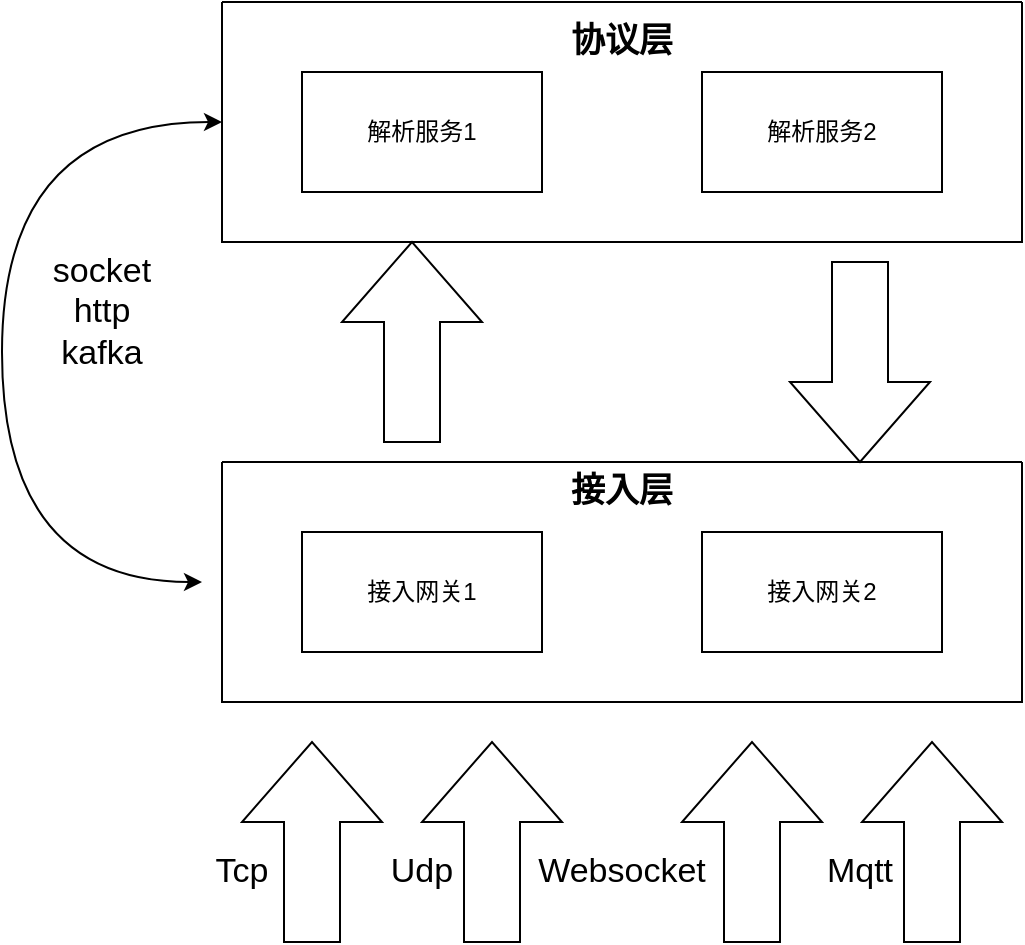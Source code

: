 <mxfile version="20.8.19" type="github">
  <diagram name="第 1 页" id="VBkTwmMw8Twz73WTKEvl">
    <mxGraphModel dx="746" dy="1599" grid="1" gridSize="10" guides="1" tooltips="1" connect="1" arrows="1" fold="1" page="1" pageScale="1" pageWidth="827" pageHeight="1169" math="0" shadow="0">
      <root>
        <mxCell id="0" />
        <mxCell id="1" parent="0" />
        <mxCell id="XKYg5dqnUTp-qycACsAL-23" value="" style="swimlane;startSize=0;" vertex="1" parent="1">
          <mxGeometry x="160" y="-1110" width="400" height="120" as="geometry">
            <mxRectangle x="70" y="-900" width="50" height="40" as="alternateBounds" />
          </mxGeometry>
        </mxCell>
        <mxCell id="XKYg5dqnUTp-qycACsAL-1" value="解析服务1" style="rounded=0;whiteSpace=wrap;html=1;" vertex="1" parent="XKYg5dqnUTp-qycACsAL-23">
          <mxGeometry x="40" y="35" width="120" height="60" as="geometry" />
        </mxCell>
        <mxCell id="XKYg5dqnUTp-qycACsAL-21" value="解析服务2" style="rounded=0;whiteSpace=wrap;html=1;" vertex="1" parent="XKYg5dqnUTp-qycACsAL-23">
          <mxGeometry x="240" y="35" width="120" height="60" as="geometry" />
        </mxCell>
        <mxCell id="XKYg5dqnUTp-qycACsAL-30" value="协议层" style="text;html=1;strokeColor=none;fillColor=none;align=center;verticalAlign=middle;whiteSpace=wrap;rounded=0;fontStyle=1;fontSize=17;" vertex="1" parent="XKYg5dqnUTp-qycACsAL-23">
          <mxGeometry x="170" y="5" width="60" height="30" as="geometry" />
        </mxCell>
        <mxCell id="XKYg5dqnUTp-qycACsAL-26" value="" style="swimlane;startSize=0;" vertex="1" parent="1">
          <mxGeometry x="160" y="-880" width="400" height="120" as="geometry">
            <mxRectangle x="70" y="-900" width="50" height="40" as="alternateBounds" />
          </mxGeometry>
        </mxCell>
        <mxCell id="XKYg5dqnUTp-qycACsAL-27" value="接入网关1" style="rounded=0;whiteSpace=wrap;html=1;" vertex="1" parent="XKYg5dqnUTp-qycACsAL-26">
          <mxGeometry x="40" y="35" width="120" height="60" as="geometry" />
        </mxCell>
        <mxCell id="XKYg5dqnUTp-qycACsAL-28" value="接入网关2" style="rounded=0;whiteSpace=wrap;html=1;" vertex="1" parent="XKYg5dqnUTp-qycACsAL-26">
          <mxGeometry x="240" y="35" width="120" height="60" as="geometry" />
        </mxCell>
        <mxCell id="XKYg5dqnUTp-qycACsAL-29" value="接入层" style="text;html=1;strokeColor=none;fillColor=none;align=center;verticalAlign=middle;whiteSpace=wrap;rounded=0;fontStyle=1;fontSize=17;" vertex="1" parent="XKYg5dqnUTp-qycACsAL-26">
          <mxGeometry x="170" width="60" height="30" as="geometry" />
        </mxCell>
        <mxCell id="XKYg5dqnUTp-qycACsAL-37" value="" style="html=1;shadow=0;dashed=0;align=center;verticalAlign=middle;shape=mxgraph.arrows2.arrow;dy=0.6;dx=40;direction=north;notch=0;fontSize=17;" vertex="1" parent="1">
          <mxGeometry x="170" y="-740" width="70" height="100" as="geometry" />
        </mxCell>
        <mxCell id="XKYg5dqnUTp-qycACsAL-38" value="" style="html=1;shadow=0;dashed=0;align=center;verticalAlign=middle;shape=mxgraph.arrows2.arrow;dy=0.6;dx=40;direction=north;notch=0;fontSize=17;" vertex="1" parent="1">
          <mxGeometry x="260" y="-740" width="70" height="100" as="geometry" />
        </mxCell>
        <mxCell id="XKYg5dqnUTp-qycACsAL-39" value="" style="html=1;shadow=0;dashed=0;align=center;verticalAlign=middle;shape=mxgraph.arrows2.arrow;dy=0.6;dx=40;direction=north;notch=0;fontSize=17;" vertex="1" parent="1">
          <mxGeometry x="480" y="-740" width="70" height="100" as="geometry" />
        </mxCell>
        <mxCell id="XKYg5dqnUTp-qycACsAL-40" value="" style="html=1;shadow=0;dashed=0;align=center;verticalAlign=middle;shape=mxgraph.arrows2.arrow;dy=0.6;dx=40;direction=north;notch=0;fontSize=17;" vertex="1" parent="1">
          <mxGeometry x="390" y="-740" width="70" height="100" as="geometry" />
        </mxCell>
        <mxCell id="XKYg5dqnUTp-qycACsAL-42" value="Tcp" style="text;html=1;strokeColor=none;fillColor=none;align=center;verticalAlign=middle;whiteSpace=wrap;rounded=0;fontSize=17;" vertex="1" parent="1">
          <mxGeometry x="140" y="-690" width="60" height="30" as="geometry" />
        </mxCell>
        <mxCell id="XKYg5dqnUTp-qycACsAL-43" value="Udp" style="text;html=1;strokeColor=none;fillColor=none;align=center;verticalAlign=middle;whiteSpace=wrap;rounded=0;fontSize=17;" vertex="1" parent="1">
          <mxGeometry x="230" y="-690" width="60" height="30" as="geometry" />
        </mxCell>
        <mxCell id="XKYg5dqnUTp-qycACsAL-44" value="Websocket" style="text;html=1;strokeColor=none;fillColor=none;align=center;verticalAlign=middle;whiteSpace=wrap;rounded=0;fontSize=17;" vertex="1" parent="1">
          <mxGeometry x="330" y="-690" width="60" height="30" as="geometry" />
        </mxCell>
        <mxCell id="XKYg5dqnUTp-qycACsAL-45" value="Mqtt" style="text;html=1;strokeColor=none;fillColor=none;align=center;verticalAlign=middle;whiteSpace=wrap;rounded=0;fontSize=17;" vertex="1" parent="1">
          <mxGeometry x="448.5" y="-690" width="60" height="30" as="geometry" />
        </mxCell>
        <mxCell id="XKYg5dqnUTp-qycACsAL-47" value="" style="endArrow=classic;startArrow=classic;html=1;rounded=0;fontSize=17;edgeStyle=orthogonalEdgeStyle;curved=1;exitX=0;exitY=0.5;exitDx=0;exitDy=0;" edge="1" parent="1" source="XKYg5dqnUTp-qycACsAL-23">
          <mxGeometry width="50" height="50" relative="1" as="geometry">
            <mxPoint x="80" y="-990" as="sourcePoint" />
            <mxPoint x="150" y="-820" as="targetPoint" />
            <Array as="points">
              <mxPoint x="50" y="-1050" />
              <mxPoint x="50" y="-820" />
            </Array>
          </mxGeometry>
        </mxCell>
        <mxCell id="XKYg5dqnUTp-qycACsAL-49" value="socket&lt;br&gt;http&lt;br&gt;kafka" style="text;html=1;strokeColor=none;fillColor=none;align=center;verticalAlign=middle;whiteSpace=wrap;rounded=0;fontSize=17;" vertex="1" parent="1">
          <mxGeometry x="70" y="-970" width="60" height="30" as="geometry" />
        </mxCell>
        <mxCell id="XKYg5dqnUTp-qycACsAL-51" value="" style="html=1;shadow=0;dashed=0;align=center;verticalAlign=middle;shape=mxgraph.arrows2.arrow;dy=0.6;dx=40;direction=north;notch=0;fontSize=17;" vertex="1" parent="1">
          <mxGeometry x="220" y="-990" width="70" height="100" as="geometry" />
        </mxCell>
        <mxCell id="XKYg5dqnUTp-qycACsAL-52" value="" style="html=1;shadow=0;dashed=0;align=center;verticalAlign=middle;shape=mxgraph.arrows2.arrow;dy=0.6;dx=40;direction=south;notch=0;fontSize=17;" vertex="1" parent="1">
          <mxGeometry x="444" y="-980" width="70" height="100" as="geometry" />
        </mxCell>
      </root>
    </mxGraphModel>
  </diagram>
</mxfile>
